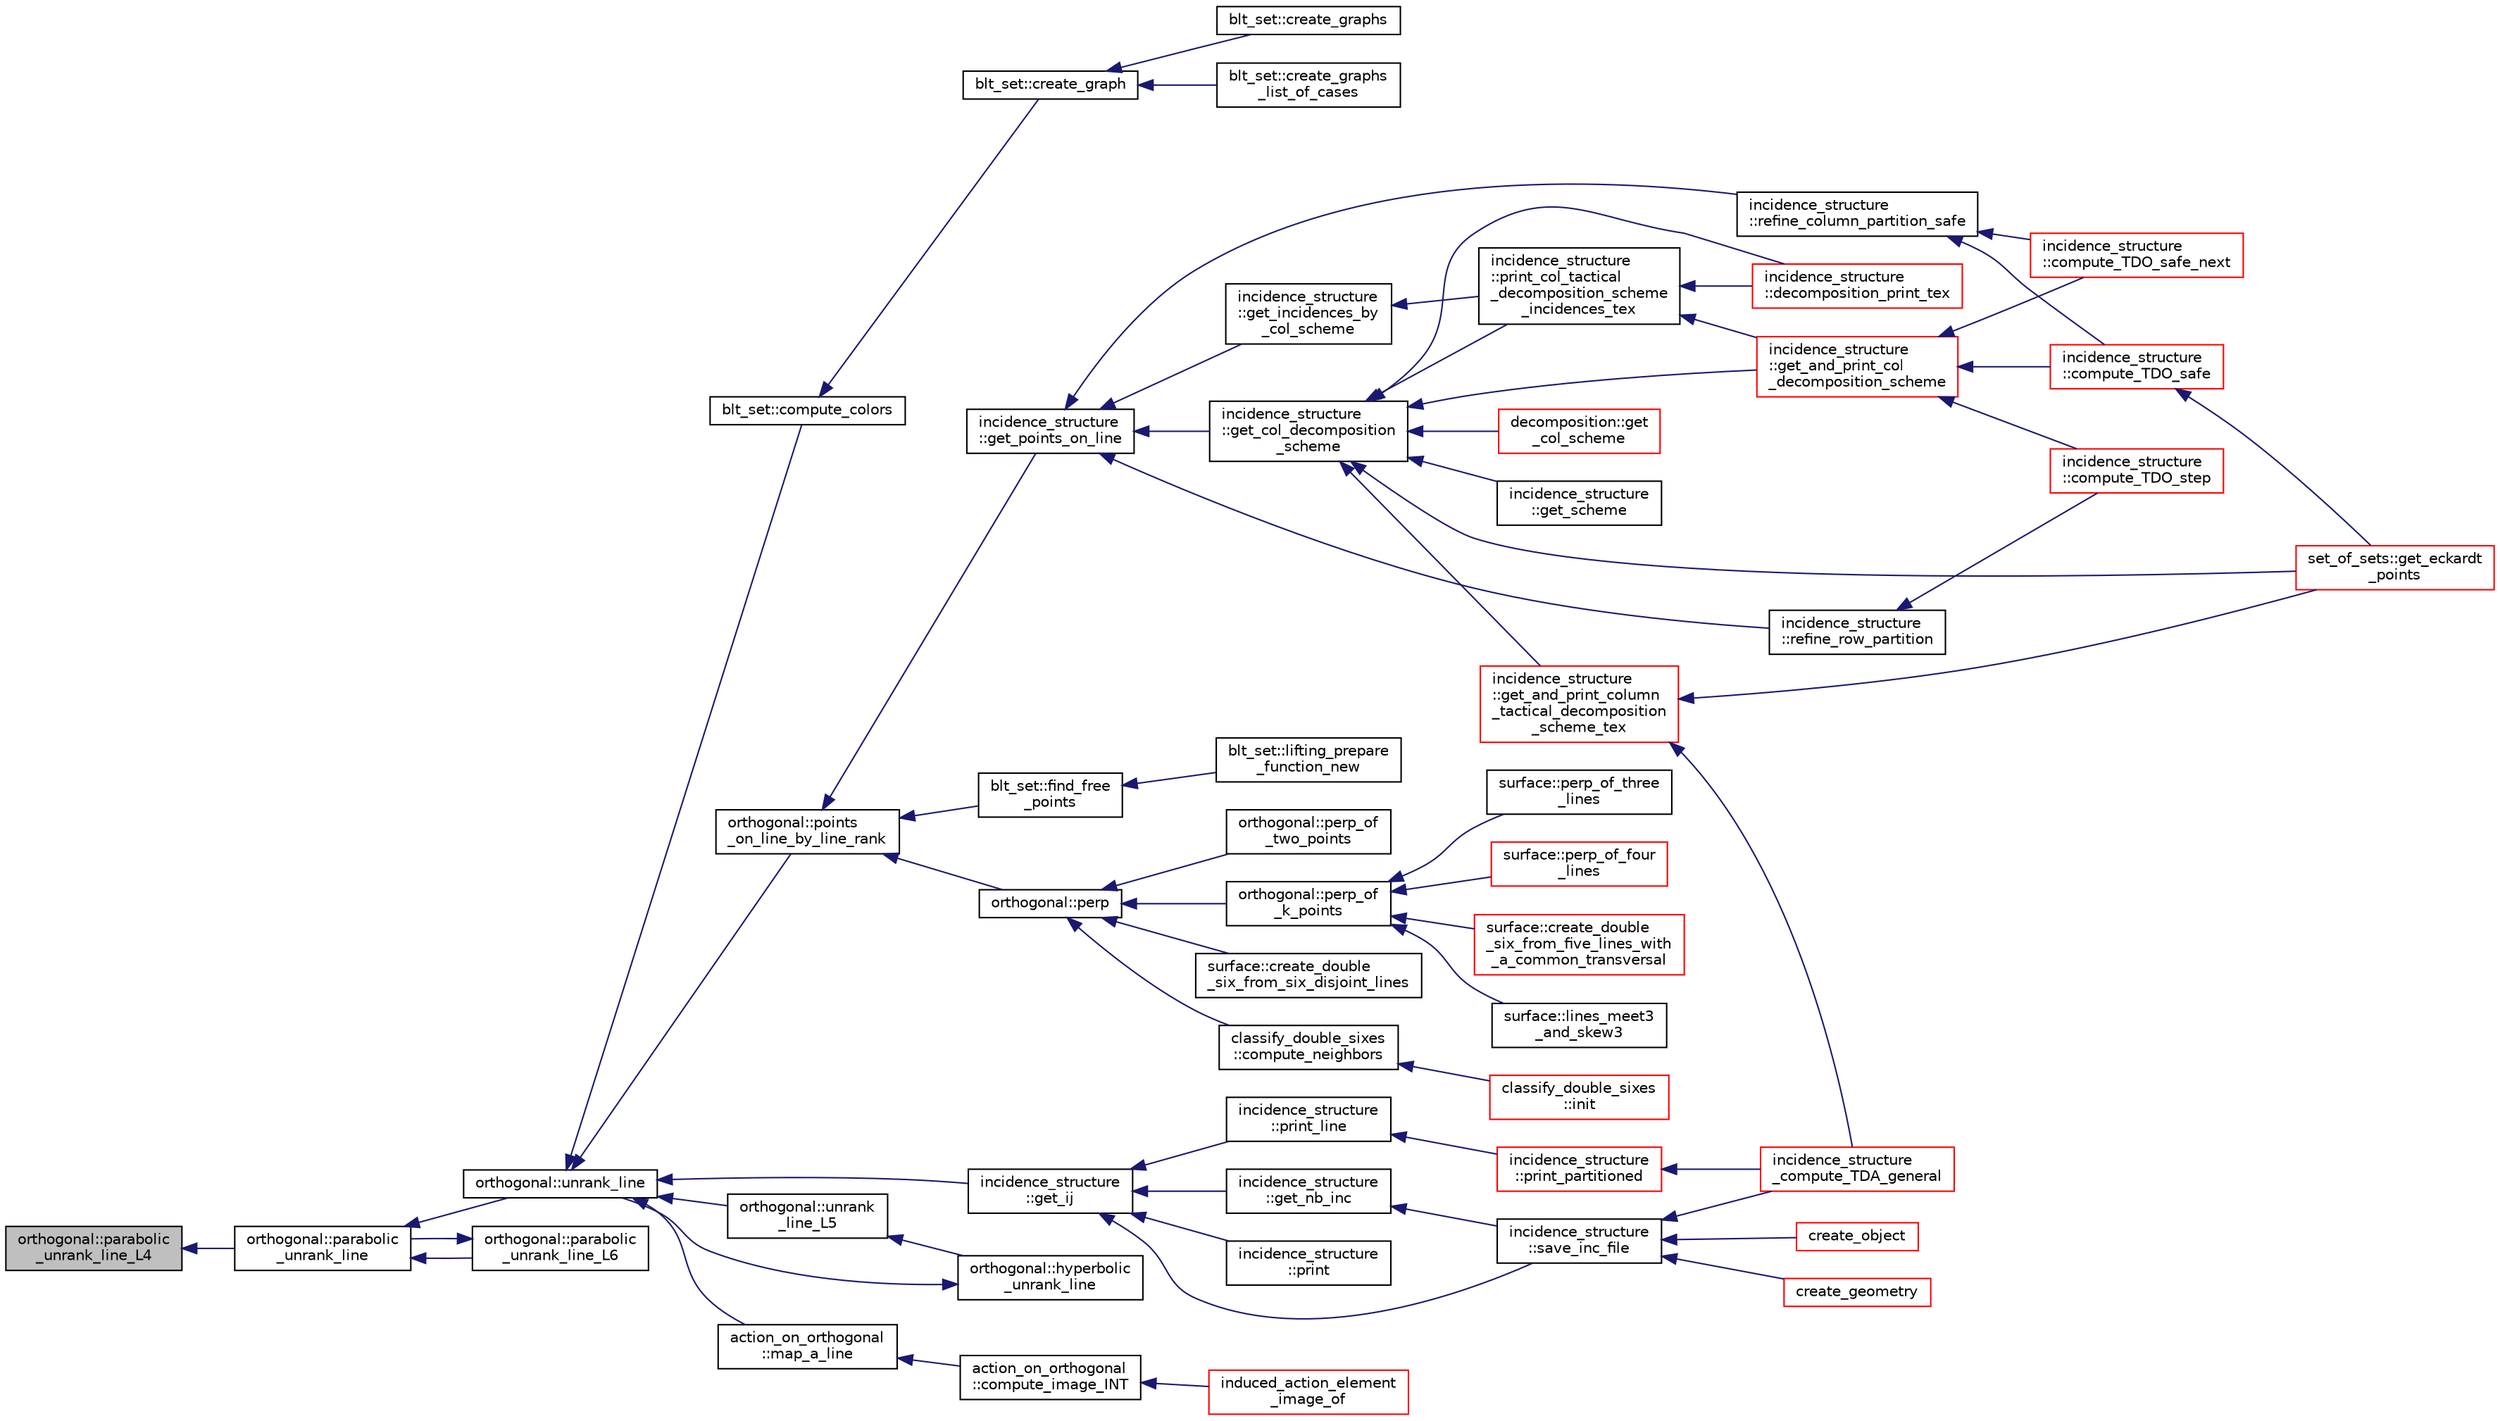 digraph "orthogonal::parabolic_unrank_line_L4"
{
  edge [fontname="Helvetica",fontsize="10",labelfontname="Helvetica",labelfontsize="10"];
  node [fontname="Helvetica",fontsize="10",shape=record];
  rankdir="LR";
  Node33479 [label="orthogonal::parabolic\l_unrank_line_L4",height=0.2,width=0.4,color="black", fillcolor="grey75", style="filled", fontcolor="black"];
  Node33479 -> Node33480 [dir="back",color="midnightblue",fontsize="10",style="solid",fontname="Helvetica"];
  Node33480 [label="orthogonal::parabolic\l_unrank_line",height=0.2,width=0.4,color="black", fillcolor="white", style="filled",URL="$d7/daa/classorthogonal.html#a449cc51a62e11b8699befe951b0f8a4c"];
  Node33480 -> Node33481 [dir="back",color="midnightblue",fontsize="10",style="solid",fontname="Helvetica"];
  Node33481 [label="orthogonal::unrank_line",height=0.2,width=0.4,color="black", fillcolor="white", style="filled",URL="$d7/daa/classorthogonal.html#a27fec576f6e11b80dd4503fa3cf7611e"];
  Node33481 -> Node33482 [dir="back",color="midnightblue",fontsize="10",style="solid",fontname="Helvetica"];
  Node33482 [label="blt_set::compute_colors",height=0.2,width=0.4,color="black", fillcolor="white", style="filled",URL="$d1/d3d/classblt__set.html#a6629b3a1a50c0f2736034abaea6f7d63"];
  Node33482 -> Node33483 [dir="back",color="midnightblue",fontsize="10",style="solid",fontname="Helvetica"];
  Node33483 [label="blt_set::create_graph",height=0.2,width=0.4,color="black", fillcolor="white", style="filled",URL="$d1/d3d/classblt__set.html#ae92249ece99ffbc92e93e49cd5d5dccf"];
  Node33483 -> Node33484 [dir="back",color="midnightblue",fontsize="10",style="solid",fontname="Helvetica"];
  Node33484 [label="blt_set::create_graphs",height=0.2,width=0.4,color="black", fillcolor="white", style="filled",URL="$d1/d3d/classblt__set.html#a3f1d4a8ed15875c47b327949f26a4533"];
  Node33483 -> Node33485 [dir="back",color="midnightblue",fontsize="10",style="solid",fontname="Helvetica"];
  Node33485 [label="blt_set::create_graphs\l_list_of_cases",height=0.2,width=0.4,color="black", fillcolor="white", style="filled",URL="$d1/d3d/classblt__set.html#a91ad531d4154bd887182dbd6121476f3"];
  Node33481 -> Node33486 [dir="back",color="midnightblue",fontsize="10",style="solid",fontname="Helvetica"];
  Node33486 [label="orthogonal::points\l_on_line_by_line_rank",height=0.2,width=0.4,color="black", fillcolor="white", style="filled",URL="$d7/daa/classorthogonal.html#aec3f511b69d0a28340f93d6f904c5daa"];
  Node33486 -> Node33487 [dir="back",color="midnightblue",fontsize="10",style="solid",fontname="Helvetica"];
  Node33487 [label="blt_set::find_free\l_points",height=0.2,width=0.4,color="black", fillcolor="white", style="filled",URL="$d1/d3d/classblt__set.html#a71f82dd3dc4a901ea2a0949d2f1af302"];
  Node33487 -> Node33488 [dir="back",color="midnightblue",fontsize="10",style="solid",fontname="Helvetica"];
  Node33488 [label="blt_set::lifting_prepare\l_function_new",height=0.2,width=0.4,color="black", fillcolor="white", style="filled",URL="$d1/d3d/classblt__set.html#a1314b7c0a3b78ba54c0f61a397d8afce"];
  Node33486 -> Node33489 [dir="back",color="midnightblue",fontsize="10",style="solid",fontname="Helvetica"];
  Node33489 [label="orthogonal::perp",height=0.2,width=0.4,color="black", fillcolor="white", style="filled",URL="$d7/daa/classorthogonal.html#ae80e0fa8d1e8caddb9afbb466e3d3189"];
  Node33489 -> Node33490 [dir="back",color="midnightblue",fontsize="10",style="solid",fontname="Helvetica"];
  Node33490 [label="orthogonal::perp_of\l_two_points",height=0.2,width=0.4,color="black", fillcolor="white", style="filled",URL="$d7/daa/classorthogonal.html#a6a05fef2e61ed508bff66d6728c58ec0"];
  Node33489 -> Node33491 [dir="back",color="midnightblue",fontsize="10",style="solid",fontname="Helvetica"];
  Node33491 [label="orthogonal::perp_of\l_k_points",height=0.2,width=0.4,color="black", fillcolor="white", style="filled",URL="$d7/daa/classorthogonal.html#a6a92a4680dc76bb289141fc5c765f5fb"];
  Node33491 -> Node33492 [dir="back",color="midnightblue",fontsize="10",style="solid",fontname="Helvetica"];
  Node33492 [label="surface::lines_meet3\l_and_skew3",height=0.2,width=0.4,color="black", fillcolor="white", style="filled",URL="$d5/d88/classsurface.html#af87ed9d20b980a89342f20c206ae5790"];
  Node33491 -> Node33493 [dir="back",color="midnightblue",fontsize="10",style="solid",fontname="Helvetica"];
  Node33493 [label="surface::perp_of_three\l_lines",height=0.2,width=0.4,color="black", fillcolor="white", style="filled",URL="$d5/d88/classsurface.html#aaa43449a367799d405821a1cd5a7e644"];
  Node33491 -> Node33494 [dir="back",color="midnightblue",fontsize="10",style="solid",fontname="Helvetica"];
  Node33494 [label="surface::perp_of_four\l_lines",height=0.2,width=0.4,color="red", fillcolor="white", style="filled",URL="$d5/d88/classsurface.html#a8da8a93f1fcbf344eb943869b0d488f1"];
  Node33491 -> Node33504 [dir="back",color="midnightblue",fontsize="10",style="solid",fontname="Helvetica"];
  Node33504 [label="surface::create_double\l_six_from_five_lines_with\l_a_common_transversal",height=0.2,width=0.4,color="red", fillcolor="white", style="filled",URL="$d5/d88/classsurface.html#a6d8fafa386893521305e016011d55673"];
  Node33489 -> Node33518 [dir="back",color="midnightblue",fontsize="10",style="solid",fontname="Helvetica"];
  Node33518 [label="surface::create_double\l_six_from_six_disjoint_lines",height=0.2,width=0.4,color="black", fillcolor="white", style="filled",URL="$d5/d88/classsurface.html#a4c44f0a33d709edee71537547880dd87"];
  Node33489 -> Node33519 [dir="back",color="midnightblue",fontsize="10",style="solid",fontname="Helvetica"];
  Node33519 [label="classify_double_sixes\l::compute_neighbors",height=0.2,width=0.4,color="black", fillcolor="white", style="filled",URL="$dd/d23/classclassify__double__sixes.html#a675e241052c36c58063ddcfc06d209b2"];
  Node33519 -> Node33498 [dir="back",color="midnightblue",fontsize="10",style="solid",fontname="Helvetica"];
  Node33498 [label="classify_double_sixes\l::init",height=0.2,width=0.4,color="red", fillcolor="white", style="filled",URL="$dd/d23/classclassify__double__sixes.html#a8c5c41d5124b35379d626480ff225f7b"];
  Node33486 -> Node33520 [dir="back",color="midnightblue",fontsize="10",style="solid",fontname="Helvetica"];
  Node33520 [label="incidence_structure\l::get_points_on_line",height=0.2,width=0.4,color="black", fillcolor="white", style="filled",URL="$da/d8a/classincidence__structure.html#a1baf0d372125123bf55d27dacc720bda"];
  Node33520 -> Node33521 [dir="back",color="midnightblue",fontsize="10",style="solid",fontname="Helvetica"];
  Node33521 [label="incidence_structure\l::refine_column_partition_safe",height=0.2,width=0.4,color="black", fillcolor="white", style="filled",URL="$da/d8a/classincidence__structure.html#a958f8ddce2d53753adb1df588bf0e721"];
  Node33521 -> Node33522 [dir="back",color="midnightblue",fontsize="10",style="solid",fontname="Helvetica"];
  Node33522 [label="incidence_structure\l::compute_TDO_safe_next",height=0.2,width=0.4,color="red", fillcolor="white", style="filled",URL="$da/d8a/classincidence__structure.html#a7c315a348fc6bed0f8642767cc9cd7d1"];
  Node33521 -> Node33525 [dir="back",color="midnightblue",fontsize="10",style="solid",fontname="Helvetica"];
  Node33525 [label="incidence_structure\l::compute_TDO_safe",height=0.2,width=0.4,color="red", fillcolor="white", style="filled",URL="$da/d8a/classincidence__structure.html#ab1409e71c4b6855e49edfd3526644202"];
  Node33525 -> Node33526 [dir="back",color="midnightblue",fontsize="10",style="solid",fontname="Helvetica"];
  Node33526 [label="set_of_sets::get_eckardt\l_points",height=0.2,width=0.4,color="red", fillcolor="white", style="filled",URL="$da/dd6/classset__of__sets.html#af6713e71ef5a1b7cc7892d78900166c4"];
  Node33520 -> Node33539 [dir="back",color="midnightblue",fontsize="10",style="solid",fontname="Helvetica"];
  Node33539 [label="incidence_structure\l::refine_row_partition",height=0.2,width=0.4,color="black", fillcolor="white", style="filled",URL="$da/d8a/classincidence__structure.html#a6e1419be9f59e69fd83b44e6b11905ea"];
  Node33539 -> Node33540 [dir="back",color="midnightblue",fontsize="10",style="solid",fontname="Helvetica"];
  Node33540 [label="incidence_structure\l::compute_TDO_step",height=0.2,width=0.4,color="red", fillcolor="white", style="filled",URL="$da/d8a/classincidence__structure.html#a6175accaa64033df34d722c594a8b827"];
  Node33520 -> Node33544 [dir="back",color="midnightblue",fontsize="10",style="solid",fontname="Helvetica"];
  Node33544 [label="incidence_structure\l::get_incidences_by\l_col_scheme",height=0.2,width=0.4,color="black", fillcolor="white", style="filled",URL="$da/d8a/classincidence__structure.html#adacdd5e58318775f9d3049cbdf47c9ad"];
  Node33544 -> Node33545 [dir="back",color="midnightblue",fontsize="10",style="solid",fontname="Helvetica"];
  Node33545 [label="incidence_structure\l::print_col_tactical\l_decomposition_scheme\l_incidences_tex",height=0.2,width=0.4,color="black", fillcolor="white", style="filled",URL="$da/d8a/classincidence__structure.html#a56e24435baf9162d6c00080972b49b2c"];
  Node33545 -> Node33546 [dir="back",color="midnightblue",fontsize="10",style="solid",fontname="Helvetica"];
  Node33546 [label="incidence_structure\l::get_and_print_col\l_decomposition_scheme",height=0.2,width=0.4,color="red", fillcolor="white", style="filled",URL="$da/d8a/classincidence__structure.html#a0c51e7224f51f1434025ff6d8a10522c"];
  Node33546 -> Node33522 [dir="back",color="midnightblue",fontsize="10",style="solid",fontname="Helvetica"];
  Node33546 -> Node33525 [dir="back",color="midnightblue",fontsize="10",style="solid",fontname="Helvetica"];
  Node33546 -> Node33540 [dir="back",color="midnightblue",fontsize="10",style="solid",fontname="Helvetica"];
  Node33545 -> Node33547 [dir="back",color="midnightblue",fontsize="10",style="solid",fontname="Helvetica"];
  Node33547 [label="incidence_structure\l::decomposition_print_tex",height=0.2,width=0.4,color="red", fillcolor="white", style="filled",URL="$da/d8a/classincidence__structure.html#ada3fae9fd1819b36e6bfe18dedd01e6a"];
  Node33520 -> Node33548 [dir="back",color="midnightblue",fontsize="10",style="solid",fontname="Helvetica"];
  Node33548 [label="incidence_structure\l::get_col_decomposition\l_scheme",height=0.2,width=0.4,color="black", fillcolor="white", style="filled",URL="$da/d8a/classincidence__structure.html#a576b9add81a037a3d8f566ce28541673"];
  Node33548 -> Node33526 [dir="back",color="midnightblue",fontsize="10",style="solid",fontname="Helvetica"];
  Node33548 -> Node33549 [dir="back",color="midnightblue",fontsize="10",style="solid",fontname="Helvetica"];
  Node33549 [label="decomposition::get\l_col_scheme",height=0.2,width=0.4,color="red", fillcolor="white", style="filled",URL="$d3/d2b/classdecomposition.html#a998bb452e79a9e4afb13dd2c577f4bf3"];
  Node33548 -> Node33545 [dir="back",color="midnightblue",fontsize="10",style="solid",fontname="Helvetica"];
  Node33548 -> Node33546 [dir="back",color="midnightblue",fontsize="10",style="solid",fontname="Helvetica"];
  Node33548 -> Node33551 [dir="back",color="midnightblue",fontsize="10",style="solid",fontname="Helvetica"];
  Node33551 [label="incidence_structure\l::get_scheme",height=0.2,width=0.4,color="black", fillcolor="white", style="filled",URL="$da/d8a/classincidence__structure.html#a13191a7c41cd54c5a453e82395893ad9"];
  Node33548 -> Node33552 [dir="back",color="midnightblue",fontsize="10",style="solid",fontname="Helvetica"];
  Node33552 [label="incidence_structure\l::get_and_print_column\l_tactical_decomposition\l_scheme_tex",height=0.2,width=0.4,color="red", fillcolor="white", style="filled",URL="$da/d8a/classincidence__structure.html#a579c0686f4e480a4239e7a00c80f665f"];
  Node33552 -> Node33526 [dir="back",color="midnightblue",fontsize="10",style="solid",fontname="Helvetica"];
  Node33552 -> Node33553 [dir="back",color="midnightblue",fontsize="10",style="solid",fontname="Helvetica"];
  Node33553 [label="incidence_structure\l_compute_TDA_general",height=0.2,width=0.4,color="red", fillcolor="white", style="filled",URL="$df/d74/tl__geometry_8h.html#a21ab759f6e646f3fe703c17f39361448"];
  Node33548 -> Node33547 [dir="back",color="midnightblue",fontsize="10",style="solid",fontname="Helvetica"];
  Node33481 -> Node33556 [dir="back",color="midnightblue",fontsize="10",style="solid",fontname="Helvetica"];
  Node33556 [label="orthogonal::unrank\l_line_L5",height=0.2,width=0.4,color="black", fillcolor="white", style="filled",URL="$d7/daa/classorthogonal.html#a64148a40b356447a00d985789ad74c82"];
  Node33556 -> Node33557 [dir="back",color="midnightblue",fontsize="10",style="solid",fontname="Helvetica"];
  Node33557 [label="orthogonal::hyperbolic\l_unrank_line",height=0.2,width=0.4,color="black", fillcolor="white", style="filled",URL="$d7/daa/classorthogonal.html#a94952194cdcc478feb676e97e2e272f2"];
  Node33557 -> Node33481 [dir="back",color="midnightblue",fontsize="10",style="solid",fontname="Helvetica"];
  Node33481 -> Node33558 [dir="back",color="midnightblue",fontsize="10",style="solid",fontname="Helvetica"];
  Node33558 [label="incidence_structure\l::get_ij",height=0.2,width=0.4,color="black", fillcolor="white", style="filled",URL="$da/d8a/classincidence__structure.html#a5ee9b327bdd0c2714cadff040a4c4678"];
  Node33558 -> Node33559 [dir="back",color="midnightblue",fontsize="10",style="solid",fontname="Helvetica"];
  Node33559 [label="incidence_structure\l::get_nb_inc",height=0.2,width=0.4,color="black", fillcolor="white", style="filled",URL="$da/d8a/classincidence__structure.html#acdc1d5ce64ece8aefa6bcc7656ed932c"];
  Node33559 -> Node33560 [dir="back",color="midnightblue",fontsize="10",style="solid",fontname="Helvetica"];
  Node33560 [label="incidence_structure\l::save_inc_file",height=0.2,width=0.4,color="black", fillcolor="white", style="filled",URL="$da/d8a/classincidence__structure.html#a4fd15671d6a99a4cae34a24e3c0b7705"];
  Node33560 -> Node33561 [dir="back",color="midnightblue",fontsize="10",style="solid",fontname="Helvetica"];
  Node33561 [label="create_object",height=0.2,width=0.4,color="red", fillcolor="white", style="filled",URL="$de/d10/hamming_8_c.html#a290a0a0fa4965131997904ad9fe1840b"];
  Node33560 -> Node33563 [dir="back",color="midnightblue",fontsize="10",style="solid",fontname="Helvetica"];
  Node33563 [label="create_geometry",height=0.2,width=0.4,color="red", fillcolor="white", style="filled",URL="$de/d10/hamming_8_c.html#abb255fb19bad84799f04dcf4ffddb57b"];
  Node33560 -> Node33553 [dir="back",color="midnightblue",fontsize="10",style="solid",fontname="Helvetica"];
  Node33558 -> Node33560 [dir="back",color="midnightblue",fontsize="10",style="solid",fontname="Helvetica"];
  Node33558 -> Node33564 [dir="back",color="midnightblue",fontsize="10",style="solid",fontname="Helvetica"];
  Node33564 [label="incidence_structure\l::print",height=0.2,width=0.4,color="black", fillcolor="white", style="filled",URL="$da/d8a/classincidence__structure.html#a3f2a71302ef03e37de0654794e2a2c1a"];
  Node33558 -> Node33565 [dir="back",color="midnightblue",fontsize="10",style="solid",fontname="Helvetica"];
  Node33565 [label="incidence_structure\l::print_line",height=0.2,width=0.4,color="black", fillcolor="white", style="filled",URL="$da/d8a/classincidence__structure.html#ae76fdf2cf39ba776ed86b0b910d7746a"];
  Node33565 -> Node33566 [dir="back",color="midnightblue",fontsize="10",style="solid",fontname="Helvetica"];
  Node33566 [label="incidence_structure\l::print_partitioned",height=0.2,width=0.4,color="red", fillcolor="white", style="filled",URL="$da/d8a/classincidence__structure.html#a9e18878f5cc9dbeca4806bd5aab5b054"];
  Node33566 -> Node33553 [dir="back",color="midnightblue",fontsize="10",style="solid",fontname="Helvetica"];
  Node33481 -> Node33567 [dir="back",color="midnightblue",fontsize="10",style="solid",fontname="Helvetica"];
  Node33567 [label="action_on_orthogonal\l::map_a_line",height=0.2,width=0.4,color="black", fillcolor="white", style="filled",URL="$dc/d87/classaction__on__orthogonal.html#ac7e41a4bbc9e0f2813f2f7030f3ed177"];
  Node33567 -> Node33568 [dir="back",color="midnightblue",fontsize="10",style="solid",fontname="Helvetica"];
  Node33568 [label="action_on_orthogonal\l::compute_image_INT",height=0.2,width=0.4,color="black", fillcolor="white", style="filled",URL="$dc/d87/classaction__on__orthogonal.html#a53cee5a150163f7614151b9cd1fc06f3"];
  Node33568 -> Node33569 [dir="back",color="midnightblue",fontsize="10",style="solid",fontname="Helvetica"];
  Node33569 [label="induced_action_element\l_image_of",height=0.2,width=0.4,color="red", fillcolor="white", style="filled",URL="$d3/d27/interface_8_c.html#a821850d6c3988dd122de0489cd36f0f0"];
  Node33480 -> Node33769 [dir="back",color="midnightblue",fontsize="10",style="solid",fontname="Helvetica"];
  Node33769 [label="orthogonal::parabolic\l_unrank_line_L6",height=0.2,width=0.4,color="black", fillcolor="white", style="filled",URL="$d7/daa/classorthogonal.html#a3fecd8b43b3e09d6b35e550850b11d56"];
  Node33769 -> Node33480 [dir="back",color="midnightblue",fontsize="10",style="solid",fontname="Helvetica"];
}
